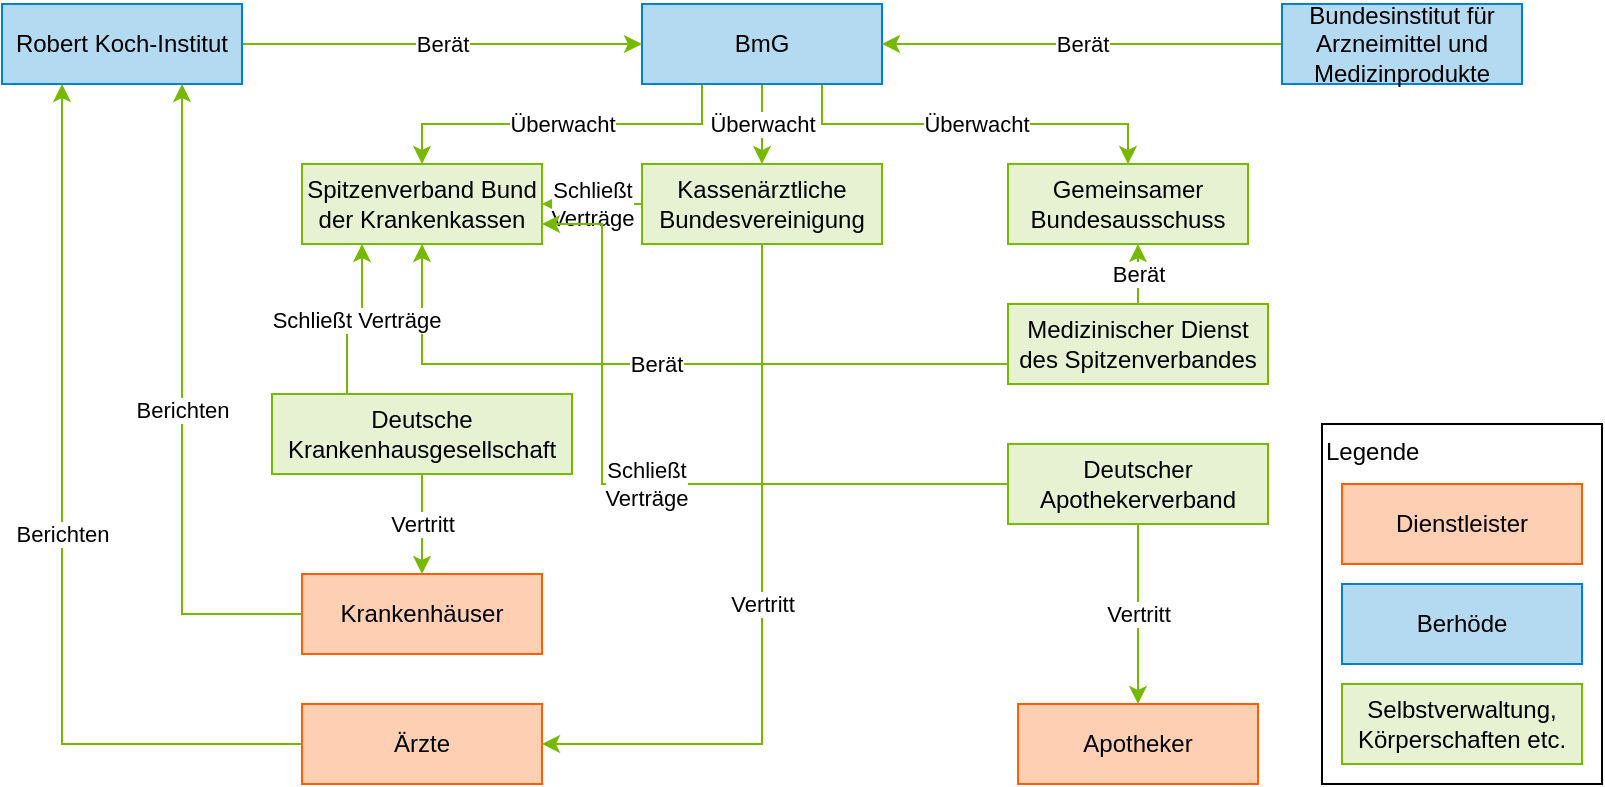 <mxfile pages="1" version="11.2.8" type="github"><diagram id="JCUAJHui1cTqt_1yR6ed" name="Page-1"><mxGraphModel dx="2235" dy="707" grid="1" gridSize="10" guides="1" tooltips="1" connect="1" arrows="1" fold="1" page="1" pageScale="1" pageWidth="827" pageHeight="1169" math="0" shadow="0"><root><mxCell id="0"/><mxCell id="1" parent="0"/><mxCell id="QdY5PhTL_vACxa5VLYhr-6" value="Überwacht" style="edgeStyle=orthogonalEdgeStyle;rounded=0;orthogonalLoop=1;jettySize=auto;html=1;entryX=0.5;entryY=0;entryDx=0;entryDy=0;exitX=0.75;exitY=1;exitDx=0;exitDy=0;strokeColor=#76B900;" parent="1" source="AlCQmprM3-0Vt3tK8gpz-12" target="QdY5PhTL_vACxa5VLYhr-1" edge="1"><mxGeometry relative="1" as="geometry"/></mxCell><mxCell id="QdY5PhTL_vACxa5VLYhr-7" value="Überwacht" style="edgeStyle=orthogonalEdgeStyle;rounded=0;orthogonalLoop=1;jettySize=auto;html=1;exitX=0.5;exitY=1;exitDx=0;exitDy=0;entryX=0.5;entryY=0;entryDx=0;entryDy=0;strokeColor=#76B900;" parent="1" source="AlCQmprM3-0Vt3tK8gpz-12" target="QdY5PhTL_vACxa5VLYhr-2" edge="1"><mxGeometry relative="1" as="geometry"/></mxCell><mxCell id="QdY5PhTL_vACxa5VLYhr-8" value="Überwacht" style="edgeStyle=orthogonalEdgeStyle;rounded=0;orthogonalLoop=1;jettySize=auto;html=1;exitX=0.25;exitY=1;exitDx=0;exitDy=0;entryX=0.5;entryY=0;entryDx=0;entryDy=0;strokeColor=#76B900;" parent="1" source="AlCQmprM3-0Vt3tK8gpz-12" target="QdY5PhTL_vACxa5VLYhr-5" edge="1"><mxGeometry relative="1" as="geometry"/></mxCell><mxCell id="AlCQmprM3-0Vt3tK8gpz-12" value="BmG" style="rounded=0;whiteSpace=wrap;html=1;fillColor=#B3DAF1;strokeColor=#0082D1;fontColor=#000000;" parent="1" vertex="1"><mxGeometry x="230" y="50" width="120" height="40" as="geometry"/></mxCell><mxCell id="QdY5PhTL_vACxa5VLYhr-1" value="Gemeinsamer Bundesausschuss" style="rounded=0;whiteSpace=wrap;html=1;fillColor=#e7f2d3;strokeColor=#76B900;fontColor=#000000;" parent="1" vertex="1"><mxGeometry x="413" y="130" width="120" height="40" as="geometry"/></mxCell><mxCell id="iqHSibivyHGAqa5-Yu_o-13" value="Vertritt" style="edgeStyle=orthogonalEdgeStyle;rounded=0;orthogonalLoop=1;jettySize=auto;html=1;exitX=0.5;exitY=1;exitDx=0;exitDy=0;entryX=1;entryY=0.5;entryDx=0;entryDy=0;strokeColor=#76B900;" edge="1" parent="1" source="QdY5PhTL_vACxa5VLYhr-2" target="iqHSibivyHGAqa5-Yu_o-7"><mxGeometry relative="1" as="geometry"/></mxCell><mxCell id="iqHSibivyHGAqa5-Yu_o-14" value="Schließt&lt;br&gt;Verträge" style="edgeStyle=orthogonalEdgeStyle;rounded=0;orthogonalLoop=1;jettySize=auto;html=1;exitX=0;exitY=0.5;exitDx=0;exitDy=0;entryX=1;entryY=0.5;entryDx=0;entryDy=0;strokeColor=#76B900;" edge="1" parent="1" source="QdY5PhTL_vACxa5VLYhr-2" target="QdY5PhTL_vACxa5VLYhr-5"><mxGeometry relative="1" as="geometry"/></mxCell><mxCell id="QdY5PhTL_vACxa5VLYhr-2" value="Kassenärztliche Bundesvereinigung" style="rounded=0;whiteSpace=wrap;html=1;fillColor=#e7f2d3;strokeColor=#76B900;fontColor=#000000;" parent="1" vertex="1"><mxGeometry x="230" y="130" width="120" height="40" as="geometry"/></mxCell><mxCell id="iqHSibivyHGAqa5-Yu_o-1" value="Berät" style="edgeStyle=orthogonalEdgeStyle;rounded=0;orthogonalLoop=1;jettySize=auto;html=1;exitX=0;exitY=0.75;exitDx=0;exitDy=0;entryX=0.5;entryY=1;entryDx=0;entryDy=0;strokeColor=#76B900;" edge="1" parent="1" source="QdY5PhTL_vACxa5VLYhr-3" target="QdY5PhTL_vACxa5VLYhr-5"><mxGeometry relative="1" as="geometry"/></mxCell><mxCell id="iqHSibivyHGAqa5-Yu_o-10" value="Berät" style="edgeStyle=orthogonalEdgeStyle;rounded=0;orthogonalLoop=1;jettySize=auto;html=1;exitX=0.5;exitY=0;exitDx=0;exitDy=0;strokeColor=#76B900;" edge="1" parent="1" source="QdY5PhTL_vACxa5VLYhr-3"><mxGeometry relative="1" as="geometry"><mxPoint x="478" y="170" as="targetPoint"/></mxGeometry></mxCell><mxCell id="QdY5PhTL_vACxa5VLYhr-3" value="Medizinischer Dienst des Spitzenverbandes" style="rounded=0;whiteSpace=wrap;html=1;fillColor=#e7f2d3;strokeColor=#76B900;fontColor=#000000;" parent="1" vertex="1"><mxGeometry x="413" y="200" width="130" height="40" as="geometry"/></mxCell><mxCell id="iqHSibivyHGAqa5-Yu_o-5" value="Vertritt" style="edgeStyle=orthogonalEdgeStyle;rounded=0;orthogonalLoop=1;jettySize=auto;html=1;exitX=0.5;exitY=1;exitDx=0;exitDy=0;entryX=0.5;entryY=0;entryDx=0;entryDy=0;strokeColor=#76B900;" edge="1" parent="1" source="QdY5PhTL_vACxa5VLYhr-4" target="iqHSibivyHGAqa5-Yu_o-4"><mxGeometry relative="1" as="geometry"/></mxCell><mxCell id="iqHSibivyHGAqa5-Yu_o-11" value="Schließt Verträge" style="edgeStyle=orthogonalEdgeStyle;rounded=0;orthogonalLoop=1;jettySize=auto;html=1;exitX=0.25;exitY=0;exitDx=0;exitDy=0;entryX=0.25;entryY=1;entryDx=0;entryDy=0;strokeColor=#76B900;" edge="1" parent="1" source="QdY5PhTL_vACxa5VLYhr-4" target="QdY5PhTL_vACxa5VLYhr-5"><mxGeometry relative="1" as="geometry"/></mxCell><mxCell id="QdY5PhTL_vACxa5VLYhr-4" value="Deutsche Krankenhausgesellschaft" style="rounded=0;whiteSpace=wrap;html=1;fillColor=#e7f2d3;strokeColor=#76B900;fontColor=#000000;" parent="1" vertex="1"><mxGeometry x="45" y="245" width="150" height="40" as="geometry"/></mxCell><mxCell id="QdY5PhTL_vACxa5VLYhr-5" value="Spitzenverband Bund der Krankenkassen" style="rounded=0;whiteSpace=wrap;html=1;fillColor=#e7f2d3;strokeColor=#76B900;fontColor=#000000;" parent="1" vertex="1"><mxGeometry x="60" y="130" width="120" height="40" as="geometry"/></mxCell><mxCell id="iqHSibivyHGAqa5-Yu_o-3" value="Berät" style="edgeStyle=orthogonalEdgeStyle;rounded=0;orthogonalLoop=1;jettySize=auto;html=1;exitX=1;exitY=0.5;exitDx=0;exitDy=0;entryX=0;entryY=0.5;entryDx=0;entryDy=0;strokeColor=#76B900;" edge="1" parent="1" source="iqHSibivyHGAqa5-Yu_o-2" target="AlCQmprM3-0Vt3tK8gpz-12"><mxGeometry relative="1" as="geometry"/></mxCell><mxCell id="iqHSibivyHGAqa5-Yu_o-2" value="Robert Koch-Institut" style="rounded=0;whiteSpace=wrap;html=1;fillColor=#B3DAF1;strokeColor=#0082D1;fontColor=#000000;" vertex="1" parent="1"><mxGeometry x="-90" y="50" width="120" height="40" as="geometry"/></mxCell><mxCell id="iqHSibivyHGAqa5-Yu_o-6" value="Berichten" style="edgeStyle=orthogonalEdgeStyle;rounded=0;orthogonalLoop=1;jettySize=auto;html=1;exitX=0;exitY=0.5;exitDx=0;exitDy=0;entryX=0.75;entryY=1;entryDx=0;entryDy=0;strokeColor=#76B900;" edge="1" parent="1" source="iqHSibivyHGAqa5-Yu_o-4" target="iqHSibivyHGAqa5-Yu_o-2"><mxGeometry relative="1" as="geometry"/></mxCell><mxCell id="iqHSibivyHGAqa5-Yu_o-4" value="Krankenhäuser" style="rounded=0;whiteSpace=wrap;html=1;fillColor=#FFCFB3;strokeColor=#FF5F00;fontColor=#000000;" vertex="1" parent="1"><mxGeometry x="60" y="335" width="120" height="40" as="geometry"/></mxCell><mxCell id="iqHSibivyHGAqa5-Yu_o-8" value="Berichten" style="edgeStyle=orthogonalEdgeStyle;rounded=0;orthogonalLoop=1;jettySize=auto;html=1;exitX=0;exitY=0.5;exitDx=0;exitDy=0;entryX=0.25;entryY=1;entryDx=0;entryDy=0;strokeColor=#76B900;" edge="1" parent="1" source="iqHSibivyHGAqa5-Yu_o-7" target="iqHSibivyHGAqa5-Yu_o-2"><mxGeometry relative="1" as="geometry"/></mxCell><mxCell id="iqHSibivyHGAqa5-Yu_o-7" value="Ärzte" style="rounded=0;whiteSpace=wrap;html=1;fillColor=#FFCFB3;strokeColor=#FF5F00;fontColor=#000000;" vertex="1" parent="1"><mxGeometry x="60" y="400" width="120" height="40" as="geometry"/></mxCell><mxCell id="iqHSibivyHGAqa5-Yu_o-17" value="Berät" style="edgeStyle=orthogonalEdgeStyle;rounded=0;orthogonalLoop=1;jettySize=auto;html=1;exitX=0;exitY=0.5;exitDx=0;exitDy=0;entryX=1;entryY=0.5;entryDx=0;entryDy=0;strokeColor=#76B900;" edge="1" parent="1" source="iqHSibivyHGAqa5-Yu_o-16" target="AlCQmprM3-0Vt3tK8gpz-12"><mxGeometry relative="1" as="geometry"/></mxCell><mxCell id="iqHSibivyHGAqa5-Yu_o-16" value="Bundesinstitut für Arzneimittel und Medizinprodukte" style="rounded=0;whiteSpace=wrap;html=1;fillColor=#B3DAF1;strokeColor=#0082D1;fontColor=#000000;" vertex="1" parent="1"><mxGeometry x="550" y="50" width="120" height="40" as="geometry"/></mxCell><mxCell id="iqHSibivyHGAqa5-Yu_o-21" value="Schließt&lt;br&gt;Verträge" style="edgeStyle=orthogonalEdgeStyle;rounded=0;orthogonalLoop=1;jettySize=auto;html=1;exitX=0;exitY=0.5;exitDx=0;exitDy=0;entryX=1;entryY=0.75;entryDx=0;entryDy=0;strokeColor=#76B900;" edge="1" parent="1" source="iqHSibivyHGAqa5-Yu_o-18" target="QdY5PhTL_vACxa5VLYhr-5"><mxGeometry relative="1" as="geometry"><Array as="points"><mxPoint x="210" y="290"/><mxPoint x="210" y="160"/></Array></mxGeometry></mxCell><mxCell id="iqHSibivyHGAqa5-Yu_o-22" value="Vertritt" style="edgeStyle=orthogonalEdgeStyle;rounded=0;orthogonalLoop=1;jettySize=auto;html=1;exitX=0.5;exitY=1;exitDx=0;exitDy=0;entryX=0.5;entryY=0;entryDx=0;entryDy=0;strokeColor=#76B900;" edge="1" parent="1" source="iqHSibivyHGAqa5-Yu_o-18" target="iqHSibivyHGAqa5-Yu_o-19"><mxGeometry relative="1" as="geometry"/></mxCell><mxCell id="iqHSibivyHGAqa5-Yu_o-18" value="Deutscher Apothekerverband" style="rounded=0;whiteSpace=wrap;html=1;fillColor=#e7f2d3;strokeColor=#76B900;fontColor=#000000;" vertex="1" parent="1"><mxGeometry x="413" y="270" width="130" height="40" as="geometry"/></mxCell><mxCell id="iqHSibivyHGAqa5-Yu_o-19" value="Apotheker" style="rounded=0;whiteSpace=wrap;html=1;fillColor=#FFCFB3;strokeColor=#FF5F00;fontColor=#000000;" vertex="1" parent="1"><mxGeometry x="418" y="400" width="120" height="40" as="geometry"/></mxCell><mxCell id="iqHSibivyHGAqa5-Yu_o-27" value="Legende" style="rounded=0;whiteSpace=wrap;html=1;align=left;verticalAlign=top;" vertex="1" parent="1"><mxGeometry x="570" y="260" width="140" height="180" as="geometry"/></mxCell><mxCell id="iqHSibivyHGAqa5-Yu_o-23" value="Berhöde" style="rounded=0;whiteSpace=wrap;html=1;fillColor=#B3DAF1;strokeColor=#0082D1;fontColor=#000000;" vertex="1" parent="1"><mxGeometry x="580" y="340" width="120" height="40" as="geometry"/></mxCell><mxCell id="iqHSibivyHGAqa5-Yu_o-24" value="Dienstleister" style="rounded=0;whiteSpace=wrap;html=1;fillColor=#FFCFB3;strokeColor=#FF5F00;fontColor=#000000;" vertex="1" parent="1"><mxGeometry x="580" y="290" width="120" height="40" as="geometry"/></mxCell><mxCell id="iqHSibivyHGAqa5-Yu_o-26" value="Selbstverwaltung, Körperschaften etc." style="rounded=0;whiteSpace=wrap;html=1;fillColor=#e7f2d3;strokeColor=#76B900;fontColor=#000000;" vertex="1" parent="1"><mxGeometry x="580" y="390" width="120" height="40" as="geometry"/></mxCell></root></mxGraphModel></diagram></mxfile>